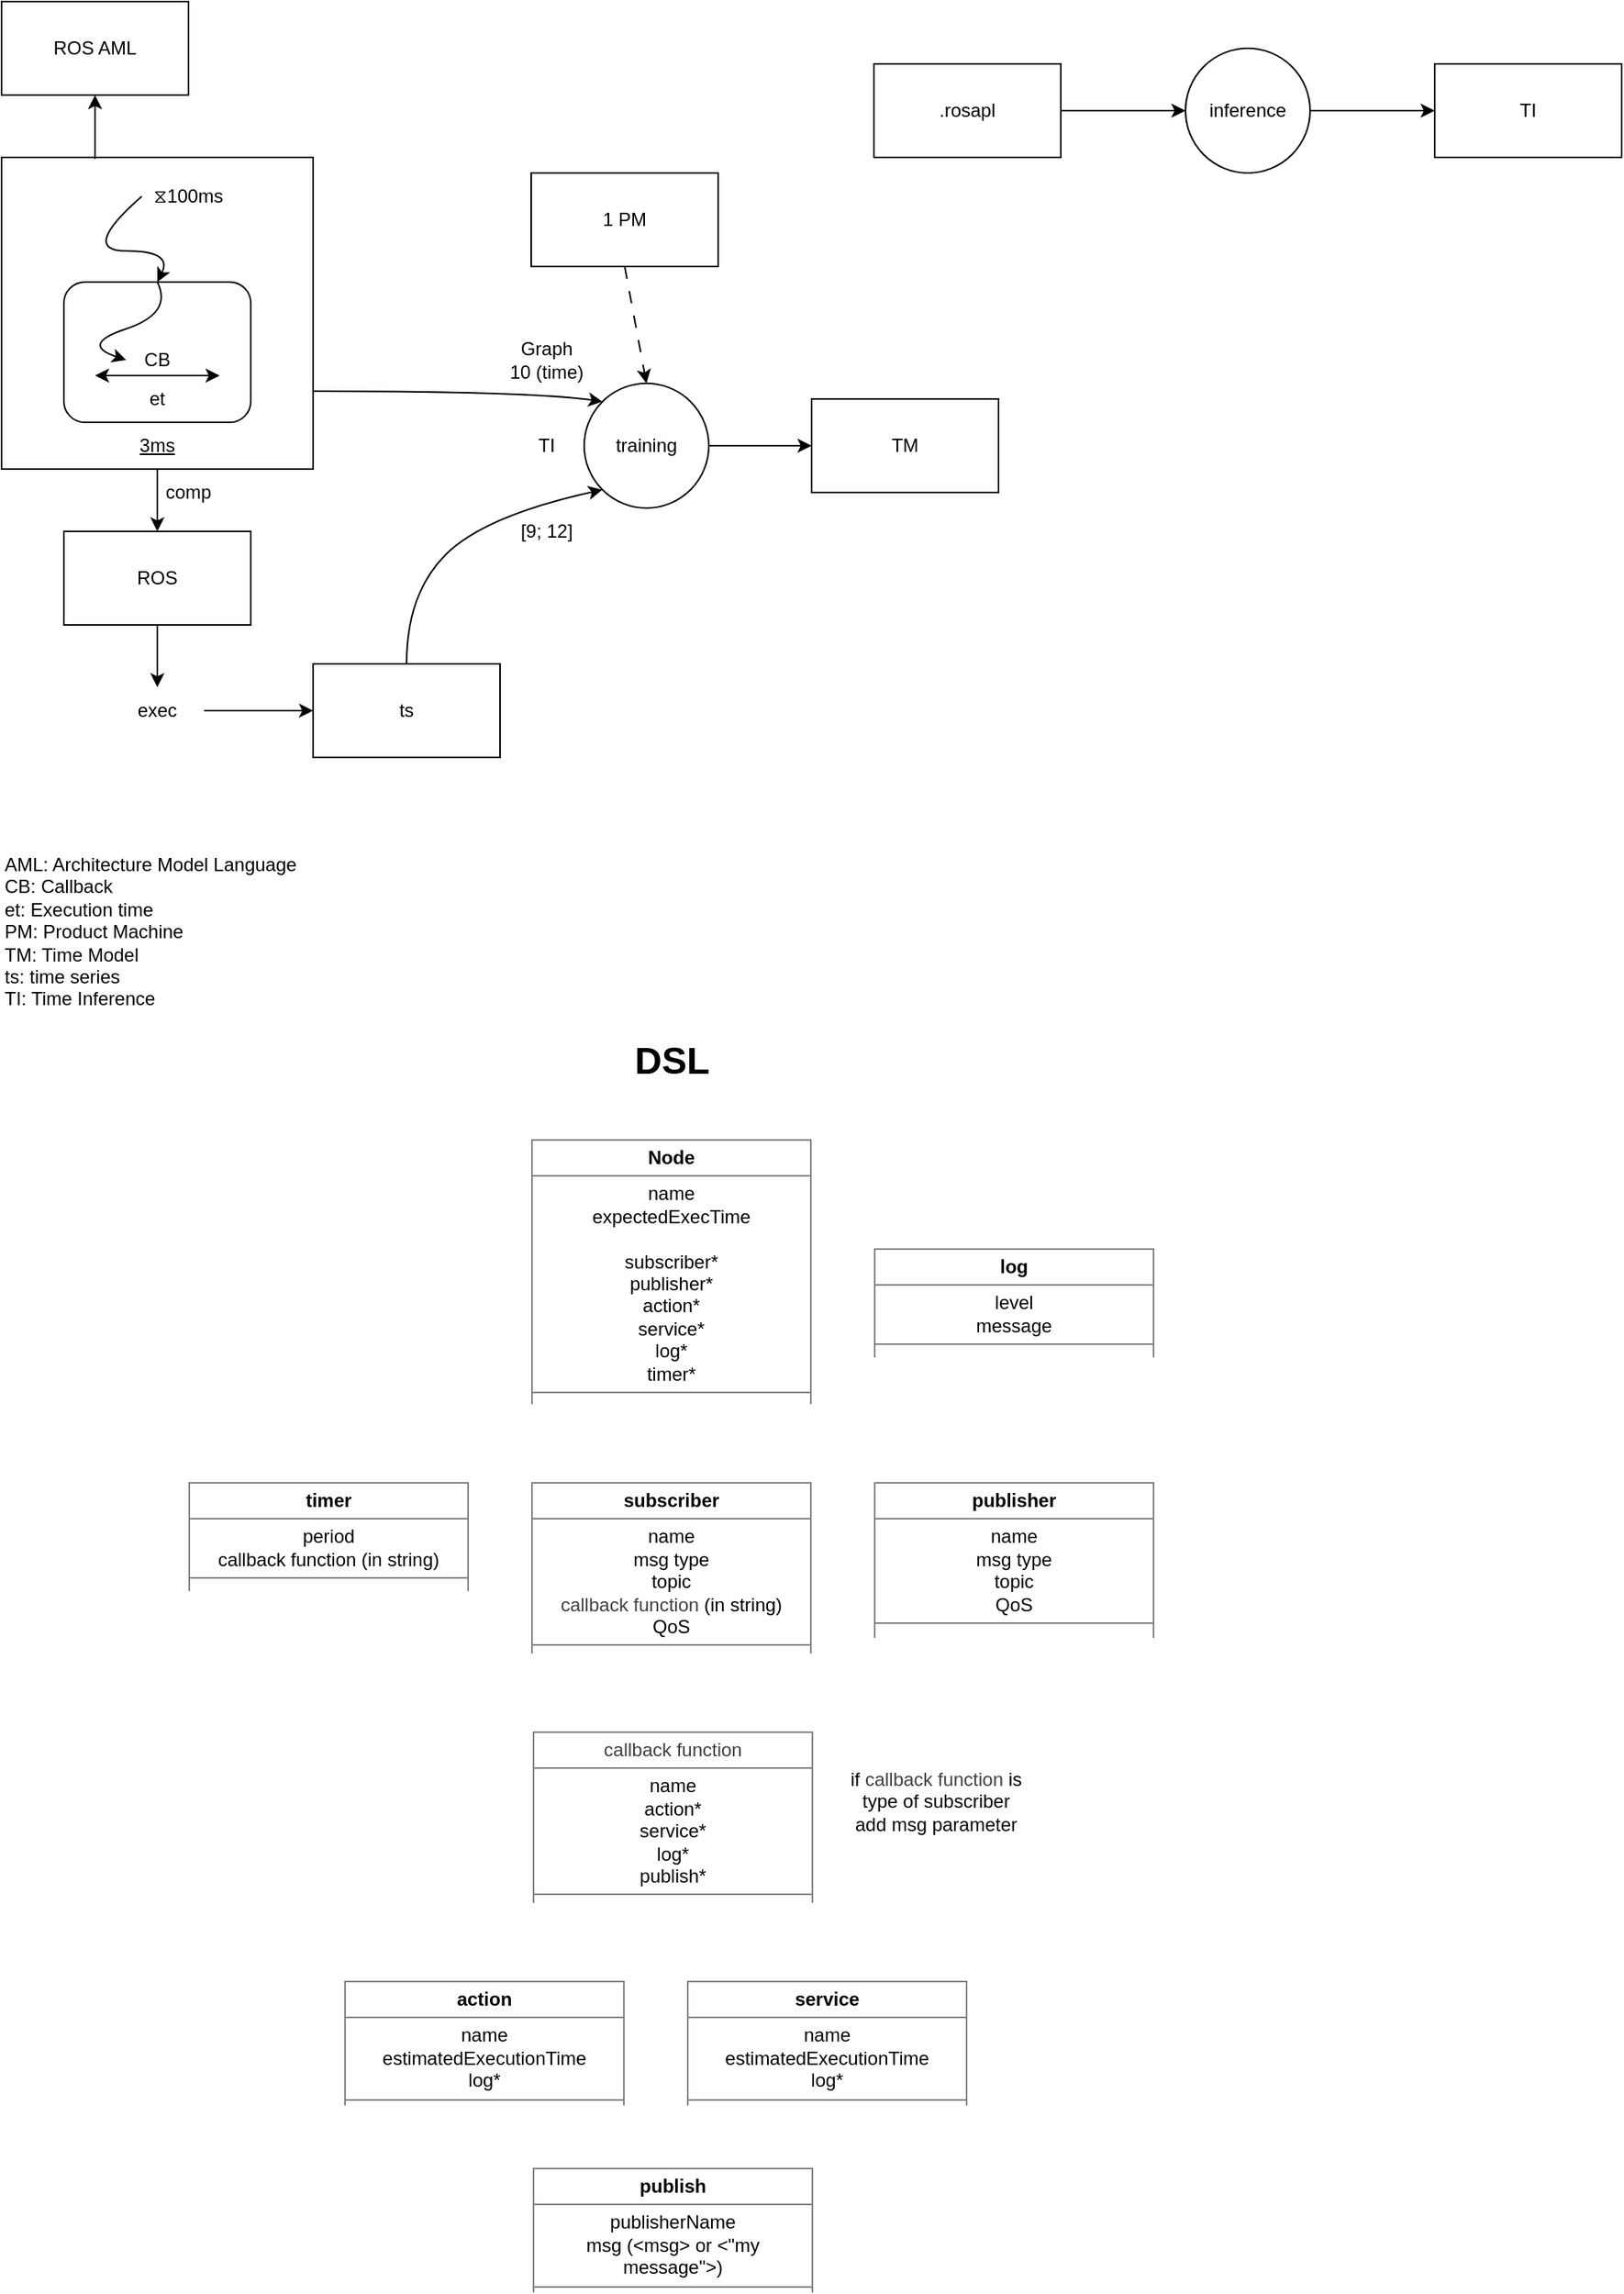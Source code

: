 <mxfile>
    <diagram name="Page-1" id="DDRg4PuIDq06wk-8_CIW">
        <mxGraphModel dx="847" dy="717" grid="1" gridSize="10" guides="1" tooltips="1" connect="1" arrows="1" fold="1" page="1" pageScale="1" pageWidth="827" pageHeight="1169" math="0" shadow="0">
            <root>
                <mxCell id="0"/>
                <mxCell id="1" parent="0"/>
                <mxCell id="DuPmBzLViahCLTAQXnIo-2" value="" style="rounded=0;whiteSpace=wrap;html=1;" parent="1" vertex="1">
                    <mxGeometry x="40" y="120" width="200" height="200" as="geometry"/>
                </mxCell>
                <mxCell id="DuPmBzLViahCLTAQXnIo-3" value="ROS AML" style="rounded=0;whiteSpace=wrap;html=1;" parent="1" vertex="1">
                    <mxGeometry x="40" y="20" width="120" height="60" as="geometry"/>
                </mxCell>
                <mxCell id="DuPmBzLViahCLTAQXnIo-4" value="" style="endArrow=classic;html=1;rounded=0;exitX=0.3;exitY=0.005;exitDx=0;exitDy=0;exitPerimeter=0;entryX=0.5;entryY=1;entryDx=0;entryDy=0;" parent="1" source="DuPmBzLViahCLTAQXnIo-2" target="DuPmBzLViahCLTAQXnIo-3" edge="1">
                    <mxGeometry width="50" height="50" relative="1" as="geometry">
                        <mxPoint x="210" y="100" as="sourcePoint"/>
                        <mxPoint x="260" y="50" as="targetPoint"/>
                    </mxGeometry>
                </mxCell>
                <mxCell id="DuPmBzLViahCLTAQXnIo-5" value="" style="rounded=1;whiteSpace=wrap;html=1;" parent="1" vertex="1">
                    <mxGeometry x="80" y="200" width="120" height="90" as="geometry"/>
                </mxCell>
                <mxCell id="DuPmBzLViahCLTAQXnIo-6" value="CB" style="text;html=1;align=center;verticalAlign=middle;whiteSpace=wrap;rounded=0;" parent="1" vertex="1">
                    <mxGeometry x="120" y="235" width="40" height="30" as="geometry"/>
                </mxCell>
                <mxCell id="DuPmBzLViahCLTAQXnIo-7" value="" style="curved=1;endArrow=classic;html=1;rounded=0;entryX=0.5;entryY=0;entryDx=0;entryDy=0;exitX=0;exitY=0.5;exitDx=0;exitDy=0;" parent="1" source="DuPmBzLViahCLTAQXnIo-12" target="DuPmBzLViahCLTAQXnIo-5" edge="1">
                    <mxGeometry width="50" height="50" relative="1" as="geometry">
                        <mxPoint x="460" y="210" as="sourcePoint"/>
                        <mxPoint x="260" y="80" as="targetPoint"/>
                        <Array as="points">
                            <mxPoint x="90" y="180"/>
                            <mxPoint x="150" y="180"/>
                        </Array>
                    </mxGeometry>
                </mxCell>
                <mxCell id="DuPmBzLViahCLTAQXnIo-9" value="" style="endArrow=classic;startArrow=classic;html=1;rounded=0;" parent="1" edge="1">
                    <mxGeometry width="50" height="50" relative="1" as="geometry">
                        <mxPoint x="100" y="260" as="sourcePoint"/>
                        <mxPoint x="180" y="260" as="targetPoint"/>
                    </mxGeometry>
                </mxCell>
                <mxCell id="DuPmBzLViahCLTAQXnIo-10" value="et" style="text;html=1;align=center;verticalAlign=middle;whiteSpace=wrap;rounded=0;" parent="1" vertex="1">
                    <mxGeometry x="110" y="260" width="60" height="30" as="geometry"/>
                </mxCell>
                <mxCell id="DuPmBzLViahCLTAQXnIo-11" value="" style="curved=1;endArrow=classic;html=1;rounded=0;exitX=0.5;exitY=0;exitDx=0;exitDy=0;entryX=0;entryY=0.5;entryDx=0;entryDy=0;" parent="1" source="DuPmBzLViahCLTAQXnIo-5" target="DuPmBzLViahCLTAQXnIo-6" edge="1">
                    <mxGeometry width="50" height="50" relative="1" as="geometry">
                        <mxPoint x="390" y="410" as="sourcePoint"/>
                        <mxPoint x="440" y="360" as="targetPoint"/>
                        <Array as="points">
                            <mxPoint x="150" y="220"/>
                            <mxPoint x="90" y="240"/>
                        </Array>
                    </mxGeometry>
                </mxCell>
                <mxCell id="DuPmBzLViahCLTAQXnIo-12" value="⧖100ms" style="text;html=1;align=center;verticalAlign=middle;whiteSpace=wrap;rounded=0;" parent="1" vertex="1">
                    <mxGeometry x="130" y="130" width="60" height="30" as="geometry"/>
                </mxCell>
                <mxCell id="DuPmBzLViahCLTAQXnIo-13" value="3ms" style="text;html=1;align=center;verticalAlign=middle;whiteSpace=wrap;rounded=0;fontStyle=4" parent="1" vertex="1">
                    <mxGeometry x="110" y="290" width="60" height="30" as="geometry"/>
                </mxCell>
                <mxCell id="DuPmBzLViahCLTAQXnIo-14" value="ROS" style="rounded=0;whiteSpace=wrap;html=1;" parent="1" vertex="1">
                    <mxGeometry x="80" y="360" width="120" height="60" as="geometry"/>
                </mxCell>
                <mxCell id="DuPmBzLViahCLTAQXnIo-15" value="" style="endArrow=classic;html=1;rounded=0;exitX=0.5;exitY=1;exitDx=0;exitDy=0;entryX=0.5;entryY=0;entryDx=0;entryDy=0;" parent="1" source="DuPmBzLViahCLTAQXnIo-13" target="DuPmBzLViahCLTAQXnIo-14" edge="1">
                    <mxGeometry width="50" height="50" relative="1" as="geometry">
                        <mxPoint x="250" y="470" as="sourcePoint"/>
                        <mxPoint x="300" y="420" as="targetPoint"/>
                    </mxGeometry>
                </mxCell>
                <mxCell id="DuPmBzLViahCLTAQXnIo-16" value="exec" style="text;html=1;align=center;verticalAlign=middle;whiteSpace=wrap;rounded=0;" parent="1" vertex="1">
                    <mxGeometry x="110" y="460" width="60" height="30" as="geometry"/>
                </mxCell>
                <mxCell id="DuPmBzLViahCLTAQXnIo-17" value="comp" style="text;html=1;align=center;verticalAlign=middle;whiteSpace=wrap;rounded=0;" parent="1" vertex="1">
                    <mxGeometry x="130" y="320" width="60" height="30" as="geometry"/>
                </mxCell>
                <mxCell id="DuPmBzLViahCLTAQXnIo-18" value="" style="endArrow=classic;html=1;rounded=0;exitX=0.5;exitY=1;exitDx=0;exitDy=0;entryX=0.5;entryY=0;entryDx=0;entryDy=0;" parent="1" source="DuPmBzLViahCLTAQXnIo-14" target="DuPmBzLViahCLTAQXnIo-16" edge="1">
                    <mxGeometry width="50" height="50" relative="1" as="geometry">
                        <mxPoint x="240" y="450" as="sourcePoint"/>
                        <mxPoint x="290" y="400" as="targetPoint"/>
                    </mxGeometry>
                </mxCell>
                <mxCell id="DuPmBzLViahCLTAQXnIo-19" value="ts" style="rounded=0;whiteSpace=wrap;html=1;" parent="1" vertex="1">
                    <mxGeometry x="240" y="445" width="120" height="60" as="geometry"/>
                </mxCell>
                <mxCell id="DuPmBzLViahCLTAQXnIo-20" value="" style="endArrow=classic;html=1;rounded=0;exitX=1;exitY=0.5;exitDx=0;exitDy=0;entryX=0;entryY=0.5;entryDx=0;entryDy=0;" parent="1" source="DuPmBzLViahCLTAQXnIo-16" target="DuPmBzLViahCLTAQXnIo-19" edge="1">
                    <mxGeometry width="50" height="50" relative="1" as="geometry">
                        <mxPoint x="190" y="590" as="sourcePoint"/>
                        <mxPoint x="240" y="540" as="targetPoint"/>
                    </mxGeometry>
                </mxCell>
                <mxCell id="DuPmBzLViahCLTAQXnIo-21" value="training" style="ellipse;whiteSpace=wrap;html=1;aspect=fixed;" parent="1" vertex="1">
                    <mxGeometry x="414" y="265" width="80" height="80" as="geometry"/>
                </mxCell>
                <mxCell id="DuPmBzLViahCLTAQXnIo-22" value="" style="curved=1;endArrow=classic;html=1;rounded=0;exitX=0.5;exitY=0;exitDx=0;exitDy=0;entryX=0;entryY=1;entryDx=0;entryDy=0;" parent="1" source="DuPmBzLViahCLTAQXnIo-19" target="DuPmBzLViahCLTAQXnIo-21" edge="1">
                    <mxGeometry width="50" height="50" relative="1" as="geometry">
                        <mxPoint x="380" y="430" as="sourcePoint"/>
                        <mxPoint x="430" y="380" as="targetPoint"/>
                        <Array as="points">
                            <mxPoint x="300" y="400"/>
                            <mxPoint x="350" y="350"/>
                        </Array>
                    </mxGeometry>
                </mxCell>
                <mxCell id="DuPmBzLViahCLTAQXnIo-23" value="" style="curved=1;endArrow=classic;html=1;rounded=0;exitX=1;exitY=0.75;exitDx=0;exitDy=0;entryX=0;entryY=0;entryDx=0;entryDy=0;" parent="1" source="DuPmBzLViahCLTAQXnIo-2" target="DuPmBzLViahCLTAQXnIo-21" edge="1">
                    <mxGeometry width="50" height="50" relative="1" as="geometry">
                        <mxPoint x="350" y="220" as="sourcePoint"/>
                        <mxPoint x="400" y="170" as="targetPoint"/>
                        <Array as="points">
                            <mxPoint x="380" y="270"/>
                        </Array>
                    </mxGeometry>
                </mxCell>
                <mxCell id="DuPmBzLViahCLTAQXnIo-24" value="TM" style="rounded=0;whiteSpace=wrap;html=1;" parent="1" vertex="1">
                    <mxGeometry x="560" y="275" width="120" height="60" as="geometry"/>
                </mxCell>
                <mxCell id="DuPmBzLViahCLTAQXnIo-25" value="" style="endArrow=classic;html=1;rounded=0;exitX=1;exitY=0.5;exitDx=0;exitDy=0;entryX=0;entryY=0.5;entryDx=0;entryDy=0;" parent="1" source="DuPmBzLViahCLTAQXnIo-21" target="DuPmBzLViahCLTAQXnIo-24" edge="1">
                    <mxGeometry width="50" height="50" relative="1" as="geometry">
                        <mxPoint x="570" y="400" as="sourcePoint"/>
                        <mxPoint x="620" y="350" as="targetPoint"/>
                    </mxGeometry>
                </mxCell>
                <mxCell id="DuPmBzLViahCLTAQXnIo-26" value="1 PM" style="rounded=0;whiteSpace=wrap;html=1;" parent="1" vertex="1">
                    <mxGeometry x="380" y="130" width="120" height="60" as="geometry"/>
                </mxCell>
                <mxCell id="DuPmBzLViahCLTAQXnIo-27" value="" style="endArrow=classic;html=1;rounded=0;exitX=0.5;exitY=1;exitDx=0;exitDy=0;entryX=0.5;entryY=0;entryDx=0;entryDy=0;dashed=1;dashPattern=8 8;" parent="1" source="DuPmBzLViahCLTAQXnIo-26" target="DuPmBzLViahCLTAQXnIo-21" edge="1">
                    <mxGeometry width="50" height="50" relative="1" as="geometry">
                        <mxPoint x="660" y="180" as="sourcePoint"/>
                        <mxPoint x="710" y="130" as="targetPoint"/>
                    </mxGeometry>
                </mxCell>
                <mxCell id="DuPmBzLViahCLTAQXnIo-28" value="TI" style="text;html=1;align=center;verticalAlign=middle;whiteSpace=wrap;rounded=0;" parent="1" vertex="1">
                    <mxGeometry x="360" y="290" width="60" height="30" as="geometry"/>
                </mxCell>
                <mxCell id="DuPmBzLViahCLTAQXnIo-29" value="[9; 12]" style="text;html=1;align=center;verticalAlign=middle;whiteSpace=wrap;rounded=0;" parent="1" vertex="1">
                    <mxGeometry x="360" y="345" width="60" height="30" as="geometry"/>
                </mxCell>
                <mxCell id="DuPmBzLViahCLTAQXnIo-30" value="&lt;div&gt;Graph&lt;/div&gt;&lt;div&gt;10 (time)&lt;/div&gt;" style="text;html=1;align=center;verticalAlign=middle;whiteSpace=wrap;rounded=0;" parent="1" vertex="1">
                    <mxGeometry x="360" y="235" width="60" height="30" as="geometry"/>
                </mxCell>
                <mxCell id="DuPmBzLViahCLTAQXnIo-31" style="edgeStyle=orthogonalEdgeStyle;rounded=0;orthogonalLoop=1;jettySize=auto;html=1;exitX=0.5;exitY=1;exitDx=0;exitDy=0;" parent="1" source="DuPmBzLViahCLTAQXnIo-29" target="DuPmBzLViahCLTAQXnIo-29" edge="1">
                    <mxGeometry relative="1" as="geometry"/>
                </mxCell>
                <mxCell id="DuPmBzLViahCLTAQXnIo-32" value=".rosapl" style="rounded=0;whiteSpace=wrap;html=1;" parent="1" vertex="1">
                    <mxGeometry x="600" y="60" width="120" height="60" as="geometry"/>
                </mxCell>
                <mxCell id="DuPmBzLViahCLTAQXnIo-33" value="inference" style="ellipse;whiteSpace=wrap;html=1;aspect=fixed;" parent="1" vertex="1">
                    <mxGeometry x="800" y="50" width="80" height="80" as="geometry"/>
                </mxCell>
                <mxCell id="DuPmBzLViahCLTAQXnIo-34" value="TI" style="rounded=0;whiteSpace=wrap;html=1;" parent="1" vertex="1">
                    <mxGeometry x="960" y="60" width="120" height="60" as="geometry"/>
                </mxCell>
                <mxCell id="DuPmBzLViahCLTAQXnIo-35" value="" style="endArrow=classic;html=1;rounded=0;exitX=1;exitY=0.5;exitDx=0;exitDy=0;entryX=0;entryY=0.5;entryDx=0;entryDy=0;" parent="1" source="DuPmBzLViahCLTAQXnIo-32" target="DuPmBzLViahCLTAQXnIo-33" edge="1">
                    <mxGeometry width="50" height="50" relative="1" as="geometry">
                        <mxPoint x="800" y="210" as="sourcePoint"/>
                        <mxPoint x="850" y="160" as="targetPoint"/>
                    </mxGeometry>
                </mxCell>
                <mxCell id="DuPmBzLViahCLTAQXnIo-36" value="" style="endArrow=classic;html=1;rounded=0;exitX=1;exitY=0.5;exitDx=0;exitDy=0;entryX=0;entryY=0.5;entryDx=0;entryDy=0;" parent="1" source="DuPmBzLViahCLTAQXnIo-33" target="DuPmBzLViahCLTAQXnIo-34" edge="1">
                    <mxGeometry width="50" height="50" relative="1" as="geometry">
                        <mxPoint x="940" y="210" as="sourcePoint"/>
                        <mxPoint x="990" y="160" as="targetPoint"/>
                    </mxGeometry>
                </mxCell>
                <mxCell id="DuPmBzLViahCLTAQXnIo-37" value="&lt;div&gt;AML: Architecture Model Language&lt;/div&gt;&lt;div&gt;CB: Callback&lt;/div&gt;&lt;div&gt;et: Execution time&lt;/div&gt;&lt;div&gt;PM: Product Machine&lt;/div&gt;&lt;div&gt;TM: Time Model&lt;/div&gt;&lt;div&gt;ts: time series&lt;/div&gt;&lt;div&gt;TI: Time Inference&lt;/div&gt;" style="text;html=1;align=left;verticalAlign=top;whiteSpace=wrap;rounded=0;" parent="1" vertex="1">
                    <mxGeometry x="40" y="560" width="420" height="170" as="geometry"/>
                </mxCell>
                <mxCell id="2" value="&lt;table border=&quot;1&quot; width=&quot;100%&quot; height=&quot;100%&quot; cellpadding=&quot;4&quot; style=&quot;width:100%;height:100%;border-collapse:collapse;&quot;&gt;&lt;tbody&gt;&lt;tr&gt;&lt;th align=&quot;center&quot;&gt;&lt;b&gt;Node&lt;/b&gt;&lt;/th&gt;&lt;/tr&gt;&lt;tr&gt;&lt;td align=&quot;center&quot;&gt;name&lt;br&gt;expectedExecTime&lt;br&gt;&lt;br&gt;subscriber*&lt;br&gt;publisher*&lt;br&gt;action*&lt;br&gt;service*&lt;br&gt;log*&lt;br&gt;timer*&lt;/td&gt;&lt;/tr&gt;&lt;tr&gt;&lt;td align=&quot;center&quot;&gt;&lt;br&gt;&lt;br&gt;&lt;/td&gt;&lt;/tr&gt;&lt;/tbody&gt;&lt;/table&gt;" style="text;html=1;whiteSpace=wrap;strokeColor=none;fillColor=none;overflow=fill;" parent="1" vertex="1">
                    <mxGeometry x="380" y="750" width="180" height="170" as="geometry"/>
                </mxCell>
                <mxCell id="3" value="&lt;table border=&quot;1&quot; width=&quot;100%&quot; height=&quot;100%&quot; cellpadding=&quot;4&quot; style=&quot;width:100%;height:100%;border-collapse:collapse;&quot;&gt;&lt;tbody&gt;&lt;tr&gt;&lt;th align=&quot;center&quot;&gt;&lt;b&gt;log&lt;/b&gt;&lt;/th&gt;&lt;/tr&gt;&lt;tr&gt;&lt;td align=&quot;center&quot;&gt;level&lt;br&gt;message&lt;/td&gt;&lt;/tr&gt;&lt;tr&gt;&lt;td align=&quot;center&quot;&gt;&lt;br&gt;&lt;br&gt;&lt;/td&gt;&lt;/tr&gt;&lt;/tbody&gt;&lt;/table&gt;" style="text;html=1;whiteSpace=wrap;strokeColor=none;fillColor=none;overflow=fill;verticalAlign=top;" parent="1" vertex="1">
                    <mxGeometry x="600" y="820" width="180" height="70" as="geometry"/>
                </mxCell>
                <mxCell id="4" value="&lt;table border=&quot;1&quot; width=&quot;100%&quot; height=&quot;100%&quot; cellpadding=&quot;4&quot; style=&quot;width:100%;height:100%;border-collapse:collapse;&quot;&gt;&lt;tbody&gt;&lt;tr&gt;&lt;th align=&quot;center&quot;&gt;subscriber&lt;/th&gt;&lt;/tr&gt;&lt;tr&gt;&lt;td align=&quot;center&quot;&gt;name&lt;br&gt;msg type&lt;br&gt;topic&lt;br&gt;&lt;span style=&quot;color: rgb(63, 63, 63);&quot;&gt;callback function&lt;/span&gt;&amp;nbsp;(in string)&lt;br&gt;QoS&lt;/td&gt;&lt;/tr&gt;&lt;tr&gt;&lt;td align=&quot;center&quot;&gt;&lt;br&gt;&lt;br&gt;&lt;/td&gt;&lt;/tr&gt;&lt;/tbody&gt;&lt;/table&gt;" style="text;html=1;whiteSpace=wrap;strokeColor=none;fillColor=none;overflow=fill;verticalAlign=top;" parent="1" vertex="1">
                    <mxGeometry x="380" y="970" width="180" height="110" as="geometry"/>
                </mxCell>
                <mxCell id="5" value="&lt;table border=&quot;1&quot; width=&quot;100%&quot; height=&quot;100%&quot; cellpadding=&quot;4&quot; style=&quot;width:100%;height:100%;border-collapse:collapse;&quot;&gt;&lt;tbody&gt;&lt;tr&gt;&lt;th align=&quot;center&quot;&gt;publisher&lt;/th&gt;&lt;/tr&gt;&lt;tr&gt;&lt;td align=&quot;center&quot;&gt;name&lt;br&gt;msg type&lt;br&gt;topic&lt;br&gt;QoS&lt;/td&gt;&lt;/tr&gt;&lt;tr&gt;&lt;td align=&quot;center&quot;&gt;&lt;br&gt;&lt;br&gt;&lt;/td&gt;&lt;/tr&gt;&lt;/tbody&gt;&lt;/table&gt;" style="text;html=1;whiteSpace=wrap;strokeColor=none;fillColor=none;overflow=fill;verticalAlign=top;" parent="1" vertex="1">
                    <mxGeometry x="600" y="970" width="180" height="100" as="geometry"/>
                </mxCell>
                <mxCell id="6" value="&lt;table border=&quot;1&quot; width=&quot;100%&quot; height=&quot;100%&quot; cellpadding=&quot;4&quot; style=&quot;width:100%;height:100%;border-collapse:collapse;&quot;&gt;&lt;tbody&gt;&lt;tr&gt;&lt;th align=&quot;center&quot;&gt;&lt;span style=&quot;color: rgb(63, 63, 63); font-weight: 400;&quot;&gt;callback function&lt;/span&gt;&lt;/th&gt;&lt;/tr&gt;&lt;tr&gt;&lt;td align=&quot;center&quot;&gt;name&lt;br&gt;action*&lt;br&gt;service*&lt;br&gt;log*&lt;br&gt;publish*&lt;/td&gt;&lt;/tr&gt;&lt;tr&gt;&lt;td align=&quot;center&quot;&gt;&lt;br&gt;&lt;br&gt;&lt;/td&gt;&lt;/tr&gt;&lt;/tbody&gt;&lt;/table&gt;" style="text;html=1;whiteSpace=wrap;strokeColor=none;fillColor=none;overflow=fill;verticalAlign=top;" parent="1" vertex="1">
                    <mxGeometry x="381" y="1130" width="180" height="109.5" as="geometry"/>
                </mxCell>
                <mxCell id="7" value="&lt;table border=&quot;1&quot; width=&quot;100%&quot; height=&quot;100%&quot; cellpadding=&quot;4&quot; style=&quot;width:100%;height:100%;border-collapse:collapse;&quot;&gt;&lt;tbody&gt;&lt;tr&gt;&lt;th align=&quot;center&quot;&gt;publish&lt;/th&gt;&lt;/tr&gt;&lt;tr&gt;&lt;td align=&quot;center&quot;&gt;publisherName&lt;br&gt;msg (&amp;lt;msg&amp;gt; or &amp;lt;&quot;my message&quot;&amp;gt;)&lt;/td&gt;&lt;/tr&gt;&lt;tr&gt;&lt;td align=&quot;center&quot;&gt;&lt;br&gt;&lt;br&gt;&lt;/td&gt;&lt;/tr&gt;&lt;/tbody&gt;&lt;/table&gt;" style="text;html=1;whiteSpace=wrap;strokeColor=none;fillColor=none;overflow=fill;verticalAlign=top;" parent="1" vertex="1">
                    <mxGeometry x="381" y="1410" width="180" height="80" as="geometry"/>
                </mxCell>
                <mxCell id="8" value="&lt;table border=&quot;1&quot; width=&quot;100%&quot; height=&quot;100%&quot; cellpadding=&quot;4&quot; style=&quot;width:100%;height:100%;border-collapse:collapse;&quot;&gt;&lt;tbody&gt;&lt;tr&gt;&lt;th align=&quot;center&quot;&gt;action&lt;/th&gt;&lt;/tr&gt;&lt;tr&gt;&lt;td align=&quot;center&quot;&gt;name&lt;br&gt;estimatedExecutionTime&lt;br&gt;log*&lt;/td&gt;&lt;/tr&gt;&lt;tr&gt;&lt;td align=&quot;center&quot;&gt;&lt;br&gt;&lt;br&gt;&lt;/td&gt;&lt;/tr&gt;&lt;/tbody&gt;&lt;/table&gt;" style="text;html=1;whiteSpace=wrap;strokeColor=none;fillColor=none;overflow=fill;verticalAlign=top;" parent="1" vertex="1">
                    <mxGeometry x="260" y="1290" width="180" height="80" as="geometry"/>
                </mxCell>
                <mxCell id="9" value="&lt;table border=&quot;1&quot; width=&quot;100%&quot; height=&quot;100%&quot; cellpadding=&quot;4&quot; style=&quot;width:100%;height:100%;border-collapse:collapse;&quot;&gt;&lt;tbody&gt;&lt;tr&gt;&lt;th align=&quot;center&quot;&gt;service&lt;/th&gt;&lt;/tr&gt;&lt;tr&gt;&lt;td align=&quot;center&quot;&gt;name&lt;br&gt;estimatedExecutionTime&lt;br&gt;log*&lt;/td&gt;&lt;/tr&gt;&lt;tr&gt;&lt;td align=&quot;center&quot;&gt;&lt;br&gt;&lt;br&gt;&lt;/td&gt;&lt;/tr&gt;&lt;/tbody&gt;&lt;/table&gt;" style="text;html=1;whiteSpace=wrap;strokeColor=none;fillColor=none;overflow=fill;verticalAlign=top;" parent="1" vertex="1">
                    <mxGeometry x="480" y="1290" width="180" height="80" as="geometry"/>
                </mxCell>
                <mxCell id="10" value="&lt;table border=&quot;1&quot; width=&quot;100%&quot; height=&quot;100%&quot; cellpadding=&quot;4&quot; style=&quot;width:100%;height:100%;border-collapse:collapse;&quot;&gt;&lt;tbody&gt;&lt;tr&gt;&lt;th align=&quot;center&quot;&gt;timer&lt;/th&gt;&lt;/tr&gt;&lt;tr&gt;&lt;td align=&quot;center&quot;&gt;period&lt;br&gt;callback function (in string)&lt;/td&gt;&lt;/tr&gt;&lt;tr&gt;&lt;td align=&quot;center&quot;&gt;&lt;br&gt;&lt;br&gt;&lt;/td&gt;&lt;/tr&gt;&lt;/tbody&gt;&lt;/table&gt;" style="text;html=1;whiteSpace=wrap;strokeColor=none;fillColor=none;overflow=fill;verticalAlign=top;" parent="1" vertex="1">
                    <mxGeometry x="160" y="970" width="180" height="70" as="geometry"/>
                </mxCell>
                <mxCell id="11" value="DSL" style="text;strokeColor=none;fillColor=none;html=1;fontSize=24;fontStyle=1;verticalAlign=middle;align=center;" parent="1" vertex="1">
                    <mxGeometry x="420" y="680" width="100" height="40" as="geometry"/>
                </mxCell>
                <mxCell id="12" value="if&amp;nbsp;&lt;span style=&quot;color: rgb(63, 63, 63);&quot;&gt;callback function&lt;/span&gt;&amp;nbsp;is type of subscriber add msg parameter" style="text;html=1;align=center;verticalAlign=middle;whiteSpace=wrap;rounded=0;" parent="1" vertex="1">
                    <mxGeometry x="580" y="1160" width="120" height="30" as="geometry"/>
                </mxCell>
            </root>
        </mxGraphModel>
    </diagram>
</mxfile>